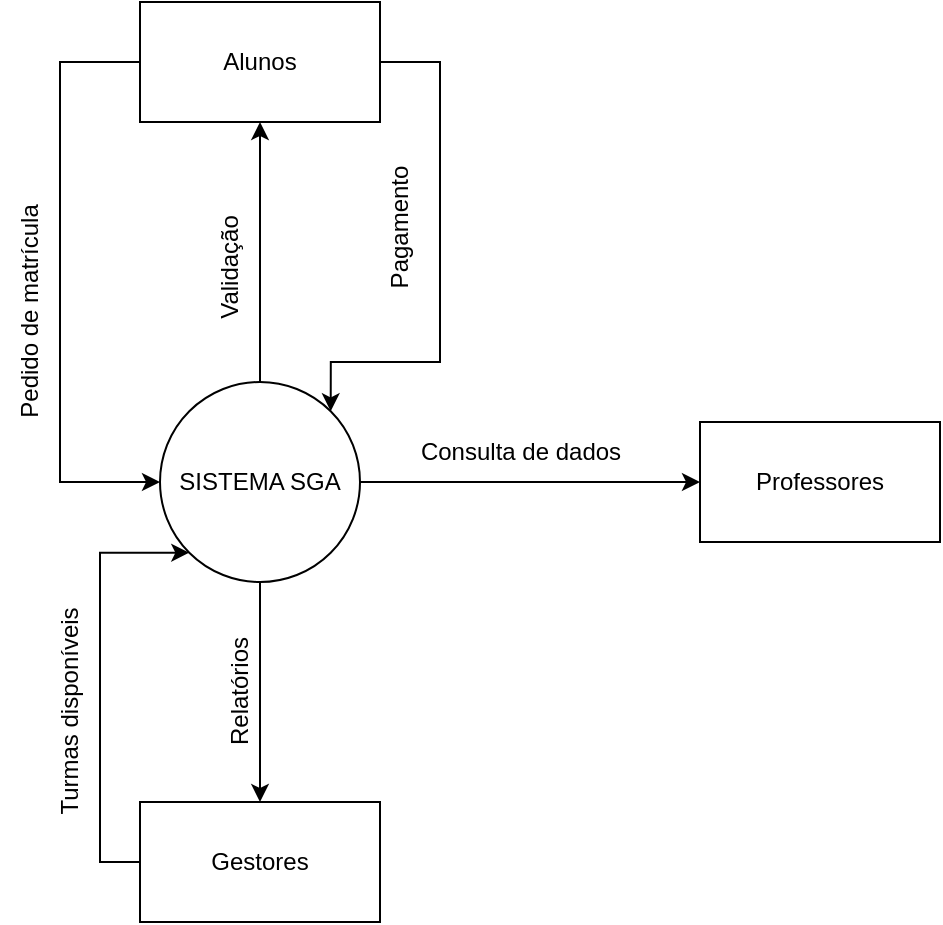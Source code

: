 <mxfile version="28.2.5">
  <diagram name="Página-1" id="5-ez6gsuKvCFj5LAixfc">
    <mxGraphModel dx="1042" dy="562" grid="1" gridSize="10" guides="1" tooltips="1" connect="1" arrows="1" fold="1" page="1" pageScale="1" pageWidth="827" pageHeight="1169" math="0" shadow="0" adaptiveColors="none">
      <root>
        <mxCell id="0" />
        <mxCell id="1" parent="0" />
        <mxCell id="O9MkHjMG3DYUt59uSBh6-6" value="" style="edgeStyle=orthogonalEdgeStyle;rounded=0;orthogonalLoop=1;jettySize=auto;html=1;fontColor=light-dark(#000000,#000000);fillColor=none;strokeColor=light-dark(#000000,#000000);" edge="1" parent="1" source="O9MkHjMG3DYUt59uSBh6-1" target="O9MkHjMG3DYUt59uSBh6-5">
          <mxGeometry relative="1" as="geometry" />
        </mxCell>
        <mxCell id="O9MkHjMG3DYUt59uSBh6-8" value="" style="edgeStyle=orthogonalEdgeStyle;rounded=0;orthogonalLoop=1;jettySize=auto;html=1;fontColor=light-dark(#000000,#000000);fillColor=none;strokeColor=light-dark(#000000,#000000);" edge="1" parent="1" source="O9MkHjMG3DYUt59uSBh6-1" target="O9MkHjMG3DYUt59uSBh6-7">
          <mxGeometry relative="1" as="geometry" />
        </mxCell>
        <mxCell id="O9MkHjMG3DYUt59uSBh6-10" value="" style="edgeStyle=orthogonalEdgeStyle;rounded=0;orthogonalLoop=1;jettySize=auto;html=1;fontColor=light-dark(#000000,#000000);fillColor=none;strokeColor=light-dark(#000000,#000000);" edge="1" parent="1" source="O9MkHjMG3DYUt59uSBh6-1" target="O9MkHjMG3DYUt59uSBh6-9">
          <mxGeometry relative="1" as="geometry" />
        </mxCell>
        <mxCell id="O9MkHjMG3DYUt59uSBh6-1" value="SISTEMA SGA" style="ellipse;whiteSpace=wrap;html=1;fillColor=none;fontColor=light-dark(#000000,#000000);strokeColor=light-dark(#000000,#000000);" vertex="1" parent="1">
          <mxGeometry x="350" y="250" width="100" height="100" as="geometry" />
        </mxCell>
        <mxCell id="O9MkHjMG3DYUt59uSBh6-11" style="edgeStyle=orthogonalEdgeStyle;rounded=0;orthogonalLoop=1;jettySize=auto;html=1;entryX=0;entryY=0.5;entryDx=0;entryDy=0;fontColor=light-dark(#000000,#000000);fillColor=none;strokeColor=light-dark(#000000,#000000);" edge="1" parent="1" source="O9MkHjMG3DYUt59uSBh6-5" target="O9MkHjMG3DYUt59uSBh6-1">
          <mxGeometry relative="1" as="geometry">
            <mxPoint x="310" y="150" as="targetPoint" />
            <Array as="points">
              <mxPoint x="300" y="90" />
              <mxPoint x="300" y="300" />
            </Array>
          </mxGeometry>
        </mxCell>
        <mxCell id="O9MkHjMG3DYUt59uSBh6-17" style="edgeStyle=orthogonalEdgeStyle;rounded=0;orthogonalLoop=1;jettySize=auto;html=1;exitX=1;exitY=0.5;exitDx=0;exitDy=0;entryX=1;entryY=0;entryDx=0;entryDy=0;fontColor=light-dark(#000000,#000000);fillColor=none;strokeColor=light-dark(#000000,#000000);" edge="1" parent="1" source="O9MkHjMG3DYUt59uSBh6-5" target="O9MkHjMG3DYUt59uSBh6-1">
          <mxGeometry relative="1" as="geometry">
            <Array as="points">
              <mxPoint x="490" y="90" />
              <mxPoint x="490" y="240" />
              <mxPoint x="435" y="240" />
            </Array>
          </mxGeometry>
        </mxCell>
        <mxCell id="O9MkHjMG3DYUt59uSBh6-5" value="Alunos" style="whiteSpace=wrap;html=1;fillColor=none;fontColor=light-dark(#000000,#000000);strokeColor=light-dark(#000000,#000000);" vertex="1" parent="1">
          <mxGeometry x="340" y="60" width="120" height="60" as="geometry" />
        </mxCell>
        <mxCell id="O9MkHjMG3DYUt59uSBh6-7" value="Professores" style="whiteSpace=wrap;html=1;fillColor=none;fontColor=light-dark(#000000,#000000);strokeColor=light-dark(#000000,#000000);" vertex="1" parent="1">
          <mxGeometry x="620" y="270" width="120" height="60" as="geometry" />
        </mxCell>
        <mxCell id="O9MkHjMG3DYUt59uSBh6-22" value="" style="edgeStyle=orthogonalEdgeStyle;rounded=0;orthogonalLoop=1;jettySize=auto;html=1;entryX=0;entryY=1;entryDx=0;entryDy=0;" edge="1" parent="1" source="O9MkHjMG3DYUt59uSBh6-9" target="O9MkHjMG3DYUt59uSBh6-1">
          <mxGeometry relative="1" as="geometry">
            <mxPoint x="260" y="490" as="targetPoint" />
            <Array as="points">
              <mxPoint x="320" y="490" />
              <mxPoint x="320" y="335" />
            </Array>
          </mxGeometry>
        </mxCell>
        <mxCell id="O9MkHjMG3DYUt59uSBh6-9" value="Gestores" style="whiteSpace=wrap;html=1;fillColor=none;fontColor=light-dark(#000000,#000000);strokeColor=light-dark(#000000,#000000);" vertex="1" parent="1">
          <mxGeometry x="340" y="460" width="120" height="60" as="geometry" />
        </mxCell>
        <mxCell id="O9MkHjMG3DYUt59uSBh6-12" value="Pedido de matrícula" style="text;html=1;align=center;verticalAlign=middle;resizable=0;points=[];autosize=1;rotation=-90;fillColor=none;fontColor=light-dark(#000000,#000000);strokeColor=none;" vertex="1" parent="1">
          <mxGeometry x="220" y="200" width="130" height="30" as="geometry" />
        </mxCell>
        <mxCell id="O9MkHjMG3DYUt59uSBh6-13" value="Consulta de dados" style="text;html=1;align=center;verticalAlign=middle;resizable=0;points=[];autosize=1;fillColor=none;fontColor=light-dark(#000000,#000000);strokeColor=none;" vertex="1" parent="1">
          <mxGeometry x="470" y="270" width="120" height="30" as="geometry" />
        </mxCell>
        <mxCell id="O9MkHjMG3DYUt59uSBh6-14" value="Relatórios" style="text;html=1;align=center;verticalAlign=middle;resizable=0;points=[];autosize=1;rotation=-90;fillColor=none;fontColor=light-dark(#000000,#000000);strokeColor=none;" vertex="1" parent="1">
          <mxGeometry x="350" y="390" width="80" height="30" as="geometry" />
        </mxCell>
        <mxCell id="O9MkHjMG3DYUt59uSBh6-16" value="Validação" style="text;html=1;align=center;verticalAlign=middle;resizable=0;points=[];autosize=1;rotation=-90;fillColor=none;fontColor=light-dark(#000000,#000000);strokeColor=none;" vertex="1" parent="1">
          <mxGeometry x="345" y="178" width="80" height="30" as="geometry" />
        </mxCell>
        <mxCell id="O9MkHjMG3DYUt59uSBh6-18" value="Pagamento" style="text;html=1;align=center;verticalAlign=middle;resizable=0;points=[];autosize=1;rotation=-90;fillColor=none;fontColor=light-dark(#000000,#000000);strokeColor=none;" vertex="1" parent="1">
          <mxGeometry x="430" y="158" width="80" height="30" as="geometry" />
        </mxCell>
        <mxCell id="O9MkHjMG3DYUt59uSBh6-24" value="Turmas disponíveis" style="text;html=1;align=center;verticalAlign=middle;resizable=0;points=[];autosize=1;strokeColor=none;fillColor=none;rotation=-90;" vertex="1" parent="1">
          <mxGeometry x="240" y="400" width="130" height="30" as="geometry" />
        </mxCell>
      </root>
    </mxGraphModel>
  </diagram>
</mxfile>
